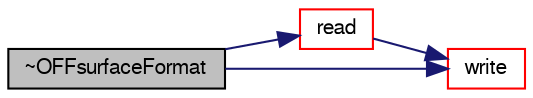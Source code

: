 digraph "~OFFsurfaceFormat"
{
  bgcolor="transparent";
  edge [fontname="FreeSans",fontsize="10",labelfontname="FreeSans",labelfontsize="10"];
  node [fontname="FreeSans",fontsize="10",shape=record];
  rankdir="LR";
  Node65 [label="~OFFsurfaceFormat",height=0.2,width=0.4,color="black", fillcolor="grey75", style="filled", fontcolor="black"];
  Node65 -> Node66 [color="midnightblue",fontsize="10",style="solid",fontname="FreeSans"];
  Node66 [label="read",height=0.2,width=0.4,color="red",URL="$a29614.html#a464ebd67acbdff0014d4dae69e3ec4be",tooltip="Read from file. "];
  Node66 -> Node122 [color="midnightblue",fontsize="10",style="solid",fontname="FreeSans"];
  Node122 [label="write",height=0.2,width=0.4,color="red",URL="$a29614.html#a2a1e1394d9dd8932b738248c123a267f",tooltip="Write surface mesh components by proxy. "];
  Node65 -> Node122 [color="midnightblue",fontsize="10",style="solid",fontname="FreeSans"];
}
